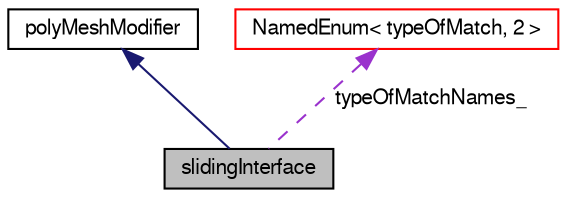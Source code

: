 digraph "slidingInterface"
{
  bgcolor="transparent";
  edge [fontname="FreeSans",fontsize="10",labelfontname="FreeSans",labelfontsize="10"];
  node [fontname="FreeSans",fontsize="10",shape=record];
  Node2 [label="slidingInterface",height=0.2,width=0.4,color="black", fillcolor="grey75", style="filled", fontcolor="black"];
  Node3 -> Node2 [dir="back",color="midnightblue",fontsize="10",style="solid",fontname="FreeSans"];
  Node3 [label="polyMeshModifier",height=0.2,width=0.4,color="black",URL="$a21610.html",tooltip="Virtual base class for mesh modifiers. "];
  Node4 -> Node2 [dir="back",color="darkorchid3",fontsize="10",style="dashed",label=" typeOfMatchNames_" ,fontname="FreeSans"];
  Node4 [label="NamedEnum\< typeOfMatch, 2 \>",height=0.2,width=0.4,color="red",URL="$a25998.html"];
}
